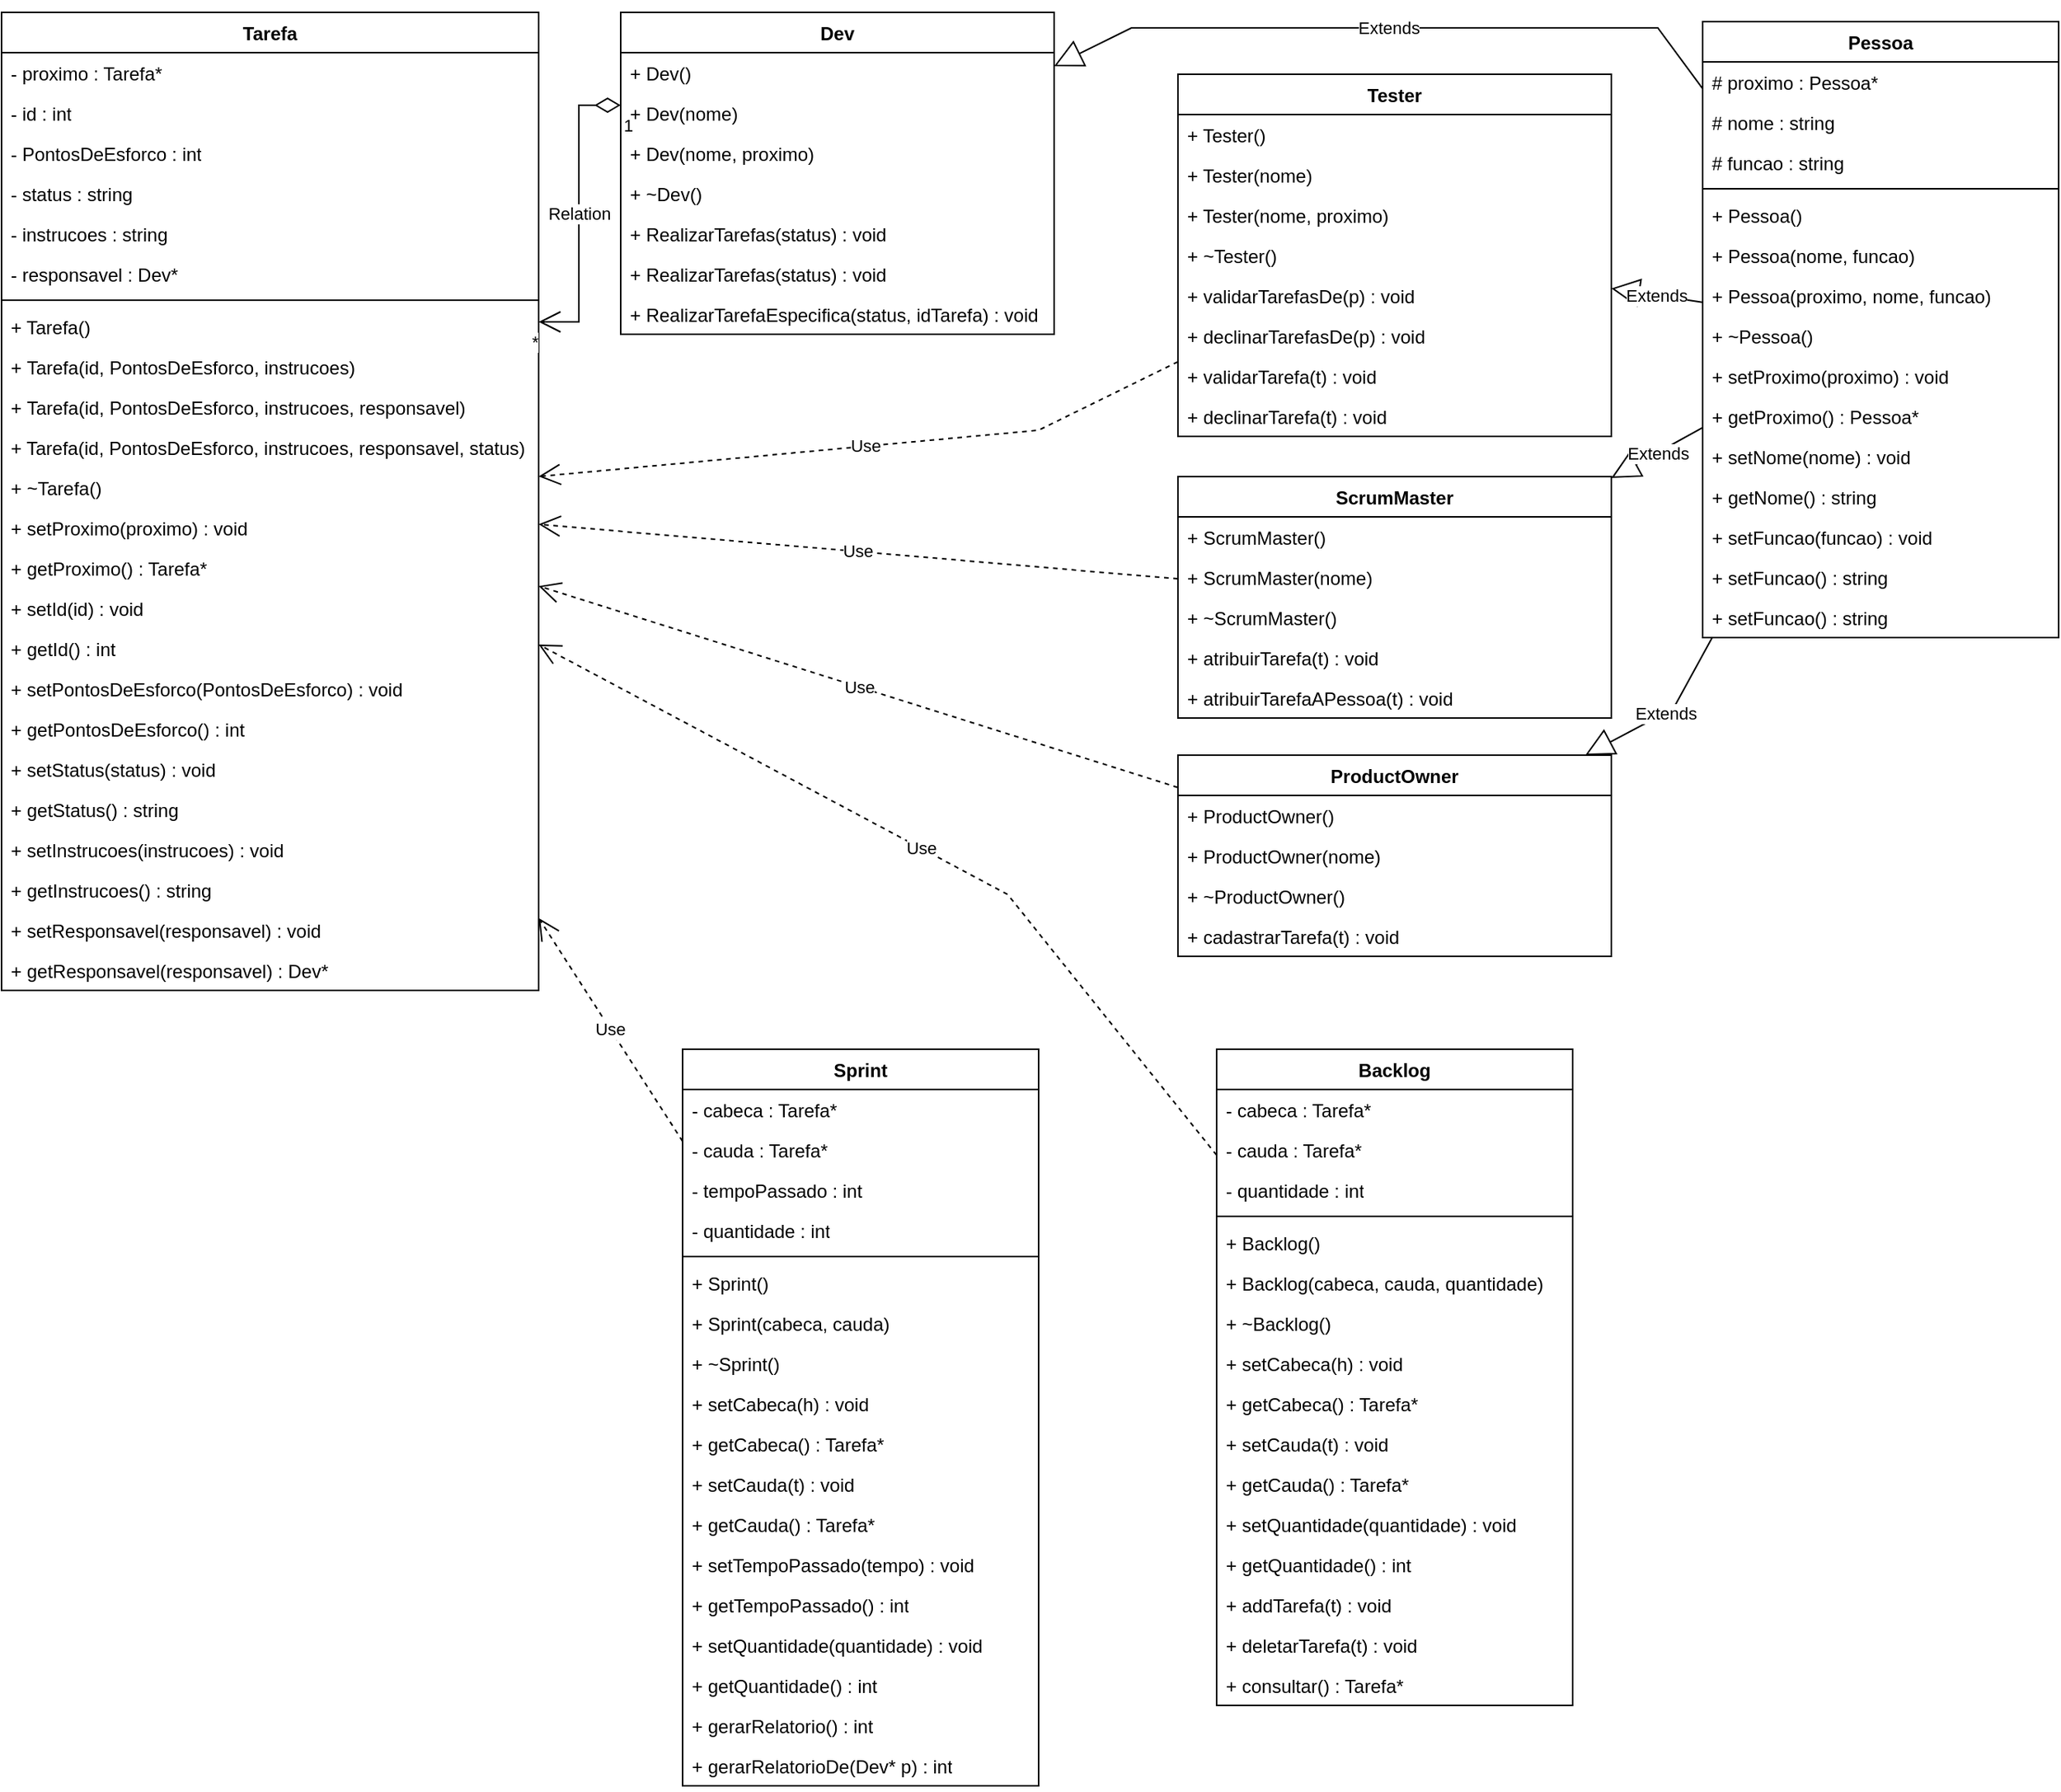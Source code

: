 <mxfile version="21.5.0" type="github">
  <diagram id="C5RBs43oDa-KdzZeNtuy" name="Page-1">
    <mxGraphModel dx="1877" dy="541" grid="1" gridSize="10" guides="1" tooltips="1" connect="1" arrows="1" fold="1" page="1" pageScale="1" pageWidth="827" pageHeight="1169" math="0" shadow="0">
      <root>
        <mxCell id="WIyWlLk6GJQsqaUBKTNV-0" />
        <mxCell id="WIyWlLk6GJQsqaUBKTNV-1" parent="WIyWlLk6GJQsqaUBKTNV-0" />
        <mxCell id="1X8LrqAUc5PAFHGcHuet-4" value="Pessoa" style="swimlane;fontStyle=1;align=center;verticalAlign=top;childLayout=stackLayout;horizontal=1;startSize=26;horizontalStack=0;resizeParent=1;resizeParentMax=0;resizeLast=0;collapsible=1;marginBottom=0;whiteSpace=wrap;html=1;" parent="WIyWlLk6GJQsqaUBKTNV-1" vertex="1">
          <mxGeometry x="299" y="46" width="230" height="398" as="geometry" />
        </mxCell>
        <mxCell id="1X8LrqAUc5PAFHGcHuet-5" value="# proximo : Pessoa*" style="text;strokeColor=none;fillColor=none;align=left;verticalAlign=top;spacingLeft=4;spacingRight=4;overflow=hidden;rotatable=0;points=[[0,0.5],[1,0.5]];portConstraint=eastwest;whiteSpace=wrap;html=1;" parent="1X8LrqAUc5PAFHGcHuet-4" vertex="1">
          <mxGeometry y="26" width="230" height="26" as="geometry" />
        </mxCell>
        <mxCell id="1X8LrqAUc5PAFHGcHuet-8" value="# nome : string" style="text;strokeColor=none;fillColor=none;align=left;verticalAlign=top;spacingLeft=4;spacingRight=4;overflow=hidden;rotatable=0;points=[[0,0.5],[1,0.5]];portConstraint=eastwest;whiteSpace=wrap;html=1;" parent="1X8LrqAUc5PAFHGcHuet-4" vertex="1">
          <mxGeometry y="52" width="230" height="26" as="geometry" />
        </mxCell>
        <mxCell id="1X8LrqAUc5PAFHGcHuet-11" value="# funcao : string" style="text;strokeColor=none;fillColor=none;align=left;verticalAlign=top;spacingLeft=4;spacingRight=4;overflow=hidden;rotatable=0;points=[[0,0.5],[1,0.5]];portConstraint=eastwest;whiteSpace=wrap;html=1;" parent="1X8LrqAUc5PAFHGcHuet-4" vertex="1">
          <mxGeometry y="78" width="230" height="26" as="geometry" />
        </mxCell>
        <mxCell id="1X8LrqAUc5PAFHGcHuet-6" value="" style="line;strokeWidth=1;fillColor=none;align=left;verticalAlign=middle;spacingTop=-1;spacingLeft=3;spacingRight=3;rotatable=0;labelPosition=right;points=[];portConstraint=eastwest;strokeColor=inherit;" parent="1X8LrqAUc5PAFHGcHuet-4" vertex="1">
          <mxGeometry y="104" width="230" height="8" as="geometry" />
        </mxCell>
        <mxCell id="1X8LrqAUc5PAFHGcHuet-13" value="+ Pessoa()" style="text;strokeColor=none;fillColor=none;align=left;verticalAlign=top;spacingLeft=4;spacingRight=4;overflow=hidden;rotatable=0;points=[[0,0.5],[1,0.5]];portConstraint=eastwest;whiteSpace=wrap;html=1;" parent="1X8LrqAUc5PAFHGcHuet-4" vertex="1">
          <mxGeometry y="112" width="230" height="26" as="geometry" />
        </mxCell>
        <mxCell id="1X8LrqAUc5PAFHGcHuet-7" value="+ Pessoa(nome, funcao)" style="text;strokeColor=none;fillColor=none;align=left;verticalAlign=top;spacingLeft=4;spacingRight=4;overflow=hidden;rotatable=0;points=[[0,0.5],[1,0.5]];portConstraint=eastwest;whiteSpace=wrap;html=1;" parent="1X8LrqAUc5PAFHGcHuet-4" vertex="1">
          <mxGeometry y="138" width="230" height="26" as="geometry" />
        </mxCell>
        <mxCell id="1X8LrqAUc5PAFHGcHuet-14" value="+ Pessoa(proximo, nome, funcao)" style="text;strokeColor=none;fillColor=none;align=left;verticalAlign=top;spacingLeft=4;spacingRight=4;overflow=hidden;rotatable=0;points=[[0,0.5],[1,0.5]];portConstraint=eastwest;whiteSpace=wrap;html=1;" parent="1X8LrqAUc5PAFHGcHuet-4" vertex="1">
          <mxGeometry y="164" width="230" height="26" as="geometry" />
        </mxCell>
        <mxCell id="1X8LrqAUc5PAFHGcHuet-21" value="+ ~Pessoa()" style="text;strokeColor=none;fillColor=none;align=left;verticalAlign=top;spacingLeft=4;spacingRight=4;overflow=hidden;rotatable=0;points=[[0,0.5],[1,0.5]];portConstraint=eastwest;whiteSpace=wrap;html=1;" parent="1X8LrqAUc5PAFHGcHuet-4" vertex="1">
          <mxGeometry y="190" width="230" height="26" as="geometry" />
        </mxCell>
        <mxCell id="1X8LrqAUc5PAFHGcHuet-15" value="+&amp;nbsp;setProximo(proximo) : void" style="text;strokeColor=none;fillColor=none;align=left;verticalAlign=top;spacingLeft=4;spacingRight=4;overflow=hidden;rotatable=0;points=[[0,0.5],[1,0.5]];portConstraint=eastwest;whiteSpace=wrap;html=1;" parent="1X8LrqAUc5PAFHGcHuet-4" vertex="1">
          <mxGeometry y="216" width="230" height="26" as="geometry" />
        </mxCell>
        <mxCell id="1X8LrqAUc5PAFHGcHuet-17" value="+&amp;nbsp;getProximo() : Pessoa*" style="text;strokeColor=none;fillColor=none;align=left;verticalAlign=top;spacingLeft=4;spacingRight=4;overflow=hidden;rotatable=0;points=[[0,0.5],[1,0.5]];portConstraint=eastwest;whiteSpace=wrap;html=1;" parent="1X8LrqAUc5PAFHGcHuet-4" vertex="1">
          <mxGeometry y="242" width="230" height="26" as="geometry" />
        </mxCell>
        <mxCell id="1X8LrqAUc5PAFHGcHuet-18" value="+&amp;nbsp;setNome(nome) : void" style="text;strokeColor=none;fillColor=none;align=left;verticalAlign=top;spacingLeft=4;spacingRight=4;overflow=hidden;rotatable=0;points=[[0,0.5],[1,0.5]];portConstraint=eastwest;whiteSpace=wrap;html=1;" parent="1X8LrqAUc5PAFHGcHuet-4" vertex="1">
          <mxGeometry y="268" width="230" height="26" as="geometry" />
        </mxCell>
        <mxCell id="1X8LrqAUc5PAFHGcHuet-19" value="+ getNome() : string" style="text;strokeColor=none;fillColor=none;align=left;verticalAlign=top;spacingLeft=4;spacingRight=4;overflow=hidden;rotatable=0;points=[[0,0.5],[1,0.5]];portConstraint=eastwest;whiteSpace=wrap;html=1;" parent="1X8LrqAUc5PAFHGcHuet-4" vertex="1">
          <mxGeometry y="294" width="230" height="26" as="geometry" />
        </mxCell>
        <mxCell id="1X8LrqAUc5PAFHGcHuet-23" value="+ setFuncao(funcao) : void" style="text;strokeColor=none;fillColor=none;align=left;verticalAlign=top;spacingLeft=4;spacingRight=4;overflow=hidden;rotatable=0;points=[[0,0.5],[1,0.5]];portConstraint=eastwest;whiteSpace=wrap;html=1;" parent="1X8LrqAUc5PAFHGcHuet-4" vertex="1">
          <mxGeometry y="320" width="230" height="26" as="geometry" />
        </mxCell>
        <mxCell id="1X8LrqAUc5PAFHGcHuet-98" value="+ setFuncao() : string" style="text;strokeColor=none;fillColor=none;align=left;verticalAlign=top;spacingLeft=4;spacingRight=4;overflow=hidden;rotatable=0;points=[[0,0.5],[1,0.5]];portConstraint=eastwest;whiteSpace=wrap;html=1;" parent="1X8LrqAUc5PAFHGcHuet-4" vertex="1">
          <mxGeometry y="346" width="230" height="26" as="geometry" />
        </mxCell>
        <mxCell id="1X8LrqAUc5PAFHGcHuet-24" value="+ setFuncao() : string" style="text;strokeColor=none;fillColor=none;align=left;verticalAlign=top;spacingLeft=4;spacingRight=4;overflow=hidden;rotatable=0;points=[[0,0.5],[1,0.5]];portConstraint=eastwest;whiteSpace=wrap;html=1;" parent="1X8LrqAUc5PAFHGcHuet-4" vertex="1">
          <mxGeometry y="372" width="230" height="26" as="geometry" />
        </mxCell>
        <mxCell id="1X8LrqAUc5PAFHGcHuet-35" value="Dev" style="swimlane;fontStyle=1;align=center;verticalAlign=top;childLayout=stackLayout;horizontal=1;startSize=26;horizontalStack=0;resizeParent=1;resizeParentMax=0;resizeLast=0;collapsible=1;marginBottom=0;whiteSpace=wrap;html=1;" parent="WIyWlLk6GJQsqaUBKTNV-1" vertex="1">
          <mxGeometry x="-400" y="40" width="280" height="208" as="geometry" />
        </mxCell>
        <mxCell id="1X8LrqAUc5PAFHGcHuet-40" value="+ Dev()" style="text;strokeColor=none;fillColor=none;align=left;verticalAlign=top;spacingLeft=4;spacingRight=4;overflow=hidden;rotatable=0;points=[[0,0.5],[1,0.5]];portConstraint=eastwest;whiteSpace=wrap;html=1;" parent="1X8LrqAUc5PAFHGcHuet-35" vertex="1">
          <mxGeometry y="26" width="280" height="26" as="geometry" />
        </mxCell>
        <mxCell id="1X8LrqAUc5PAFHGcHuet-41" value="+&amp;nbsp;Dev(nome)" style="text;strokeColor=none;fillColor=none;align=left;verticalAlign=top;spacingLeft=4;spacingRight=4;overflow=hidden;rotatable=0;points=[[0,0.5],[1,0.5]];portConstraint=eastwest;whiteSpace=wrap;html=1;" parent="1X8LrqAUc5PAFHGcHuet-35" vertex="1">
          <mxGeometry y="52" width="280" height="26" as="geometry" />
        </mxCell>
        <mxCell id="1X8LrqAUc5PAFHGcHuet-42" value="+&amp;nbsp;Dev(nome, proximo)" style="text;strokeColor=none;fillColor=none;align=left;verticalAlign=top;spacingLeft=4;spacingRight=4;overflow=hidden;rotatable=0;points=[[0,0.5],[1,0.5]];portConstraint=eastwest;whiteSpace=wrap;html=1;" parent="1X8LrqAUc5PAFHGcHuet-35" vertex="1">
          <mxGeometry y="78" width="280" height="26" as="geometry" />
        </mxCell>
        <mxCell id="1X8LrqAUc5PAFHGcHuet-43" value="+ ~Dev()" style="text;strokeColor=none;fillColor=none;align=left;verticalAlign=top;spacingLeft=4;spacingRight=4;overflow=hidden;rotatable=0;points=[[0,0.5],[1,0.5]];portConstraint=eastwest;whiteSpace=wrap;html=1;" parent="1X8LrqAUc5PAFHGcHuet-35" vertex="1">
          <mxGeometry y="104" width="280" height="26" as="geometry" />
        </mxCell>
        <mxCell id="1X8LrqAUc5PAFHGcHuet-51" value="+ RealizarTarefas(status) : void" style="text;strokeColor=none;fillColor=none;align=left;verticalAlign=top;spacingLeft=4;spacingRight=4;overflow=hidden;rotatable=0;points=[[0,0.5],[1,0.5]];portConstraint=eastwest;whiteSpace=wrap;html=1;" parent="1X8LrqAUc5PAFHGcHuet-35" vertex="1">
          <mxGeometry y="130" width="280" height="26" as="geometry" />
        </mxCell>
        <mxCell id="1X8LrqAUc5PAFHGcHuet-44" value="+ RealizarTarefas(status) : void" style="text;strokeColor=none;fillColor=none;align=left;verticalAlign=top;spacingLeft=4;spacingRight=4;overflow=hidden;rotatable=0;points=[[0,0.5],[1,0.5]];portConstraint=eastwest;whiteSpace=wrap;html=1;" parent="1X8LrqAUc5PAFHGcHuet-35" vertex="1">
          <mxGeometry y="156" width="280" height="26" as="geometry" />
        </mxCell>
        <mxCell id="1X8LrqAUc5PAFHGcHuet-45" value="+&amp;nbsp;RealizarTarefaEspecifica(status, idTarefa) : void" style="text;strokeColor=none;fillColor=none;align=left;verticalAlign=top;spacingLeft=4;spacingRight=4;overflow=hidden;rotatable=0;points=[[0,0.5],[1,0.5]];portConstraint=eastwest;whiteSpace=wrap;html=1;" parent="1X8LrqAUc5PAFHGcHuet-35" vertex="1">
          <mxGeometry y="182" width="280" height="26" as="geometry" />
        </mxCell>
        <mxCell id="1X8LrqAUc5PAFHGcHuet-52" value="Backlog" style="swimlane;fontStyle=1;align=center;verticalAlign=top;childLayout=stackLayout;horizontal=1;startSize=26;horizontalStack=0;resizeParent=1;resizeParentMax=0;resizeLast=0;collapsible=1;marginBottom=0;whiteSpace=wrap;html=1;" parent="WIyWlLk6GJQsqaUBKTNV-1" vertex="1">
          <mxGeometry x="-15" y="710" width="230" height="424" as="geometry" />
        </mxCell>
        <mxCell id="1X8LrqAUc5PAFHGcHuet-53" value="- cabeca : Tarefa*" style="text;strokeColor=none;fillColor=none;align=left;verticalAlign=top;spacingLeft=4;spacingRight=4;overflow=hidden;rotatable=0;points=[[0,0.5],[1,0.5]];portConstraint=eastwest;whiteSpace=wrap;html=1;" parent="1X8LrqAUc5PAFHGcHuet-52" vertex="1">
          <mxGeometry y="26" width="230" height="26" as="geometry" />
        </mxCell>
        <mxCell id="1X8LrqAUc5PAFHGcHuet-54" value="- cauda : Tarefa*&lt;br&gt;" style="text;strokeColor=none;fillColor=none;align=left;verticalAlign=top;spacingLeft=4;spacingRight=4;overflow=hidden;rotatable=0;points=[[0,0.5],[1,0.5]];portConstraint=eastwest;whiteSpace=wrap;html=1;" parent="1X8LrqAUc5PAFHGcHuet-52" vertex="1">
          <mxGeometry y="52" width="230" height="26" as="geometry" />
        </mxCell>
        <mxCell id="1X8LrqAUc5PAFHGcHuet-55" value="- quantidade : int" style="text;strokeColor=none;fillColor=none;align=left;verticalAlign=top;spacingLeft=4;spacingRight=4;overflow=hidden;rotatable=0;points=[[0,0.5],[1,0.5]];portConstraint=eastwest;whiteSpace=wrap;html=1;" parent="1X8LrqAUc5PAFHGcHuet-52" vertex="1">
          <mxGeometry y="78" width="230" height="26" as="geometry" />
        </mxCell>
        <mxCell id="1X8LrqAUc5PAFHGcHuet-56" value="" style="line;strokeWidth=1;fillColor=none;align=left;verticalAlign=middle;spacingTop=-1;spacingLeft=3;spacingRight=3;rotatable=0;labelPosition=right;points=[];portConstraint=eastwest;strokeColor=inherit;" parent="1X8LrqAUc5PAFHGcHuet-52" vertex="1">
          <mxGeometry y="104" width="230" height="8" as="geometry" />
        </mxCell>
        <mxCell id="1X8LrqAUc5PAFHGcHuet-57" value="+ Backlog()&lt;br&gt;" style="text;strokeColor=none;fillColor=none;align=left;verticalAlign=top;spacingLeft=4;spacingRight=4;overflow=hidden;rotatable=0;points=[[0,0.5],[1,0.5]];portConstraint=eastwest;whiteSpace=wrap;html=1;" parent="1X8LrqAUc5PAFHGcHuet-52" vertex="1">
          <mxGeometry y="112" width="230" height="26" as="geometry" />
        </mxCell>
        <mxCell id="1X8LrqAUc5PAFHGcHuet-58" value="+&amp;nbsp;Backlog(cabeca, cauda, quantidade)" style="text;strokeColor=none;fillColor=none;align=left;verticalAlign=top;spacingLeft=4;spacingRight=4;overflow=hidden;rotatable=0;points=[[0,0.5],[1,0.5]];portConstraint=eastwest;whiteSpace=wrap;html=1;" parent="1X8LrqAUc5PAFHGcHuet-52" vertex="1">
          <mxGeometry y="138" width="230" height="26" as="geometry" />
        </mxCell>
        <mxCell id="1X8LrqAUc5PAFHGcHuet-60" value="+ ~Backlog()&lt;br&gt;" style="text;strokeColor=none;fillColor=none;align=left;verticalAlign=top;spacingLeft=4;spacingRight=4;overflow=hidden;rotatable=0;points=[[0,0.5],[1,0.5]];portConstraint=eastwest;whiteSpace=wrap;html=1;" parent="1X8LrqAUc5PAFHGcHuet-52" vertex="1">
          <mxGeometry y="164" width="230" height="26" as="geometry" />
        </mxCell>
        <mxCell id="1X8LrqAUc5PAFHGcHuet-61" value="+&amp;nbsp;setCabeca(h) : void" style="text;strokeColor=none;fillColor=none;align=left;verticalAlign=top;spacingLeft=4;spacingRight=4;overflow=hidden;rotatable=0;points=[[0,0.5],[1,0.5]];portConstraint=eastwest;whiteSpace=wrap;html=1;" parent="1X8LrqAUc5PAFHGcHuet-52" vertex="1">
          <mxGeometry y="190" width="230" height="26" as="geometry" />
        </mxCell>
        <mxCell id="1X8LrqAUc5PAFHGcHuet-62" value="+&amp;nbsp;getCabeca() : Tarefa*" style="text;strokeColor=none;fillColor=none;align=left;verticalAlign=top;spacingLeft=4;spacingRight=4;overflow=hidden;rotatable=0;points=[[0,0.5],[1,0.5]];portConstraint=eastwest;whiteSpace=wrap;html=1;" parent="1X8LrqAUc5PAFHGcHuet-52" vertex="1">
          <mxGeometry y="216" width="230" height="26" as="geometry" />
        </mxCell>
        <mxCell id="1X8LrqAUc5PAFHGcHuet-63" value="+&amp;nbsp;setCauda(t) : void" style="text;strokeColor=none;fillColor=none;align=left;verticalAlign=top;spacingLeft=4;spacingRight=4;overflow=hidden;rotatable=0;points=[[0,0.5],[1,0.5]];portConstraint=eastwest;whiteSpace=wrap;html=1;" parent="1X8LrqAUc5PAFHGcHuet-52" vertex="1">
          <mxGeometry y="242" width="230" height="26" as="geometry" />
        </mxCell>
        <mxCell id="1X8LrqAUc5PAFHGcHuet-67" value="+ getCauda() : Tarefa*" style="text;strokeColor=none;fillColor=none;align=left;verticalAlign=top;spacingLeft=4;spacingRight=4;overflow=hidden;rotatable=0;points=[[0,0.5],[1,0.5]];portConstraint=eastwest;whiteSpace=wrap;html=1;" parent="1X8LrqAUc5PAFHGcHuet-52" vertex="1">
          <mxGeometry y="268" width="230" height="26" as="geometry" />
        </mxCell>
        <mxCell id="1X8LrqAUc5PAFHGcHuet-64" value="+&amp;nbsp;setQuantidade(quantidade) : void" style="text;strokeColor=none;fillColor=none;align=left;verticalAlign=top;spacingLeft=4;spacingRight=4;overflow=hidden;rotatable=0;points=[[0,0.5],[1,0.5]];portConstraint=eastwest;whiteSpace=wrap;html=1;" parent="1X8LrqAUc5PAFHGcHuet-52" vertex="1">
          <mxGeometry y="294" width="230" height="26" as="geometry" />
        </mxCell>
        <mxCell id="1X8LrqAUc5PAFHGcHuet-65" value="+&amp;nbsp;getQuantidade() : int" style="text;strokeColor=none;fillColor=none;align=left;verticalAlign=top;spacingLeft=4;spacingRight=4;overflow=hidden;rotatable=0;points=[[0,0.5],[1,0.5]];portConstraint=eastwest;whiteSpace=wrap;html=1;" parent="1X8LrqAUc5PAFHGcHuet-52" vertex="1">
          <mxGeometry y="320" width="230" height="26" as="geometry" />
        </mxCell>
        <mxCell id="1X8LrqAUc5PAFHGcHuet-66" value="+&amp;nbsp;addTarefa(t) : void" style="text;strokeColor=none;fillColor=none;align=left;verticalAlign=top;spacingLeft=4;spacingRight=4;overflow=hidden;rotatable=0;points=[[0,0.5],[1,0.5]];portConstraint=eastwest;whiteSpace=wrap;html=1;" parent="1X8LrqAUc5PAFHGcHuet-52" vertex="1">
          <mxGeometry y="346" width="230" height="26" as="geometry" />
        </mxCell>
        <mxCell id="1X8LrqAUc5PAFHGcHuet-68" value="+&amp;nbsp;deletarTarefa(t) : void" style="text;strokeColor=none;fillColor=none;align=left;verticalAlign=top;spacingLeft=4;spacingRight=4;overflow=hidden;rotatable=0;points=[[0,0.5],[1,0.5]];portConstraint=eastwest;whiteSpace=wrap;html=1;" parent="1X8LrqAUc5PAFHGcHuet-52" vertex="1">
          <mxGeometry y="372" width="230" height="26" as="geometry" />
        </mxCell>
        <mxCell id="1X8LrqAUc5PAFHGcHuet-69" value="+&amp;nbsp;consultar() : Tarefa*" style="text;strokeColor=none;fillColor=none;align=left;verticalAlign=top;spacingLeft=4;spacingRight=4;overflow=hidden;rotatable=0;points=[[0,0.5],[1,0.5]];portConstraint=eastwest;whiteSpace=wrap;html=1;" parent="1X8LrqAUc5PAFHGcHuet-52" vertex="1">
          <mxGeometry y="398" width="230" height="26" as="geometry" />
        </mxCell>
        <mxCell id="1X8LrqAUc5PAFHGcHuet-70" value="ProductOwner" style="swimlane;fontStyle=1;align=center;verticalAlign=top;childLayout=stackLayout;horizontal=1;startSize=26;horizontalStack=0;resizeParent=1;resizeParentMax=0;resizeLast=0;collapsible=1;marginBottom=0;whiteSpace=wrap;html=1;" parent="WIyWlLk6GJQsqaUBKTNV-1" vertex="1">
          <mxGeometry x="-40" y="520" width="280" height="130" as="geometry" />
        </mxCell>
        <mxCell id="1X8LrqAUc5PAFHGcHuet-71" value="+ ProductOwner()" style="text;strokeColor=none;fillColor=none;align=left;verticalAlign=top;spacingLeft=4;spacingRight=4;overflow=hidden;rotatable=0;points=[[0,0.5],[1,0.5]];portConstraint=eastwest;whiteSpace=wrap;html=1;" parent="1X8LrqAUc5PAFHGcHuet-70" vertex="1">
          <mxGeometry y="26" width="280" height="26" as="geometry" />
        </mxCell>
        <mxCell id="1X8LrqAUc5PAFHGcHuet-72" value="+ ProductOwner(nome)" style="text;strokeColor=none;fillColor=none;align=left;verticalAlign=top;spacingLeft=4;spacingRight=4;overflow=hidden;rotatable=0;points=[[0,0.5],[1,0.5]];portConstraint=eastwest;whiteSpace=wrap;html=1;" parent="1X8LrqAUc5PAFHGcHuet-70" vertex="1">
          <mxGeometry y="52" width="280" height="26" as="geometry" />
        </mxCell>
        <mxCell id="1X8LrqAUc5PAFHGcHuet-74" value="+ ~ProductOwner()" style="text;strokeColor=none;fillColor=none;align=left;verticalAlign=top;spacingLeft=4;spacingRight=4;overflow=hidden;rotatable=0;points=[[0,0.5],[1,0.5]];portConstraint=eastwest;whiteSpace=wrap;html=1;" parent="1X8LrqAUc5PAFHGcHuet-70" vertex="1">
          <mxGeometry y="78" width="280" height="26" as="geometry" />
        </mxCell>
        <mxCell id="1X8LrqAUc5PAFHGcHuet-75" value="+ cadastrarTarefa(t) : void" style="text;strokeColor=none;fillColor=none;align=left;verticalAlign=top;spacingLeft=4;spacingRight=4;overflow=hidden;rotatable=0;points=[[0,0.5],[1,0.5]];portConstraint=eastwest;whiteSpace=wrap;html=1;" parent="1X8LrqAUc5PAFHGcHuet-70" vertex="1">
          <mxGeometry y="104" width="280" height="26" as="geometry" />
        </mxCell>
        <mxCell id="1X8LrqAUc5PAFHGcHuet-78" value="Extends" style="endArrow=block;endSize=16;endFill=0;html=1;rounded=0;" parent="WIyWlLk6GJQsqaUBKTNV-1" source="1X8LrqAUc5PAFHGcHuet-4" target="1X8LrqAUc5PAFHGcHuet-70" edge="1">
          <mxGeometry width="160" relative="1" as="geometry">
            <mxPoint x="173" y="408" as="sourcePoint" />
            <mxPoint x="173" y="510" as="targetPoint" />
            <Array as="points">
              <mxPoint x="280" y="490" />
            </Array>
          </mxGeometry>
        </mxCell>
        <mxCell id="1X8LrqAUc5PAFHGcHuet-79" value="Tester" style="swimlane;fontStyle=1;align=center;verticalAlign=top;childLayout=stackLayout;horizontal=1;startSize=26;horizontalStack=0;resizeParent=1;resizeParentMax=0;resizeLast=0;collapsible=1;marginBottom=0;whiteSpace=wrap;html=1;" parent="WIyWlLk6GJQsqaUBKTNV-1" vertex="1">
          <mxGeometry x="-40" y="80" width="280" height="234" as="geometry" />
        </mxCell>
        <mxCell id="1X8LrqAUc5PAFHGcHuet-80" value="+ Tester()" style="text;strokeColor=none;fillColor=none;align=left;verticalAlign=top;spacingLeft=4;spacingRight=4;overflow=hidden;rotatable=0;points=[[0,0.5],[1,0.5]];portConstraint=eastwest;whiteSpace=wrap;html=1;" parent="1X8LrqAUc5PAFHGcHuet-79" vertex="1">
          <mxGeometry y="26" width="280" height="26" as="geometry" />
        </mxCell>
        <mxCell id="1X8LrqAUc5PAFHGcHuet-81" value="+ Tester(nome)" style="text;strokeColor=none;fillColor=none;align=left;verticalAlign=top;spacingLeft=4;spacingRight=4;overflow=hidden;rotatable=0;points=[[0,0.5],[1,0.5]];portConstraint=eastwest;whiteSpace=wrap;html=1;" parent="1X8LrqAUc5PAFHGcHuet-79" vertex="1">
          <mxGeometry y="52" width="280" height="26" as="geometry" />
        </mxCell>
        <mxCell id="1X8LrqAUc5PAFHGcHuet-82" value="+ Tester(nome, proximo)" style="text;strokeColor=none;fillColor=none;align=left;verticalAlign=top;spacingLeft=4;spacingRight=4;overflow=hidden;rotatable=0;points=[[0,0.5],[1,0.5]];portConstraint=eastwest;whiteSpace=wrap;html=1;" parent="1X8LrqAUc5PAFHGcHuet-79" vertex="1">
          <mxGeometry y="78" width="280" height="26" as="geometry" />
        </mxCell>
        <mxCell id="1X8LrqAUc5PAFHGcHuet-83" value="+ ~Tester()" style="text;strokeColor=none;fillColor=none;align=left;verticalAlign=top;spacingLeft=4;spacingRight=4;overflow=hidden;rotatable=0;points=[[0,0.5],[1,0.5]];portConstraint=eastwest;whiteSpace=wrap;html=1;" parent="1X8LrqAUc5PAFHGcHuet-79" vertex="1">
          <mxGeometry y="104" width="280" height="26" as="geometry" />
        </mxCell>
        <mxCell id="1X8LrqAUc5PAFHGcHuet-84" value="+&amp;nbsp;validarTarefasDe(p) : void" style="text;strokeColor=none;fillColor=none;align=left;verticalAlign=top;spacingLeft=4;spacingRight=4;overflow=hidden;rotatable=0;points=[[0,0.5],[1,0.5]];portConstraint=eastwest;whiteSpace=wrap;html=1;" parent="1X8LrqAUc5PAFHGcHuet-79" vertex="1">
          <mxGeometry y="130" width="280" height="26" as="geometry" />
        </mxCell>
        <mxCell id="1X8LrqAUc5PAFHGcHuet-85" value="+&amp;nbsp;declinarTarefasDe(p) : void" style="text;strokeColor=none;fillColor=none;align=left;verticalAlign=top;spacingLeft=4;spacingRight=4;overflow=hidden;rotatable=0;points=[[0,0.5],[1,0.5]];portConstraint=eastwest;whiteSpace=wrap;html=1;" parent="1X8LrqAUc5PAFHGcHuet-79" vertex="1">
          <mxGeometry y="156" width="280" height="26" as="geometry" />
        </mxCell>
        <mxCell id="1X8LrqAUc5PAFHGcHuet-89" value="+ validarTarefa(t) : void" style="text;strokeColor=none;fillColor=none;align=left;verticalAlign=top;spacingLeft=4;spacingRight=4;overflow=hidden;rotatable=0;points=[[0,0.5],[1,0.5]];portConstraint=eastwest;whiteSpace=wrap;html=1;" parent="1X8LrqAUc5PAFHGcHuet-79" vertex="1">
          <mxGeometry y="182" width="280" height="26" as="geometry" />
        </mxCell>
        <mxCell id="1X8LrqAUc5PAFHGcHuet-90" value="+ declinarTarefa(t) : void" style="text;strokeColor=none;fillColor=none;align=left;verticalAlign=top;spacingLeft=4;spacingRight=4;overflow=hidden;rotatable=0;points=[[0,0.5],[1,0.5]];portConstraint=eastwest;whiteSpace=wrap;html=1;" parent="1X8LrqAUc5PAFHGcHuet-79" vertex="1">
          <mxGeometry y="208" width="280" height="26" as="geometry" />
        </mxCell>
        <mxCell id="1X8LrqAUc5PAFHGcHuet-88" value="Extends" style="endArrow=block;endSize=16;endFill=0;html=1;rounded=0;" parent="WIyWlLk6GJQsqaUBKTNV-1" source="1X8LrqAUc5PAFHGcHuet-4" target="1X8LrqAUc5PAFHGcHuet-79" edge="1">
          <mxGeometry width="160" relative="1" as="geometry">
            <mxPoint x="63.0" y="75.43" as="sourcePoint" />
            <mxPoint x="-79.76" y="74.478" as="targetPoint" />
          </mxGeometry>
        </mxCell>
        <mxCell id="1X8LrqAUc5PAFHGcHuet-91" value="ScrumMaster" style="swimlane;fontStyle=1;align=center;verticalAlign=top;childLayout=stackLayout;horizontal=1;startSize=26;horizontalStack=0;resizeParent=1;resizeParentMax=0;resizeLast=0;collapsible=1;marginBottom=0;whiteSpace=wrap;html=1;" parent="WIyWlLk6GJQsqaUBKTNV-1" vertex="1">
          <mxGeometry x="-40" y="340" width="280" height="156" as="geometry" />
        </mxCell>
        <mxCell id="1X8LrqAUc5PAFHGcHuet-92" value="+ ScrumMaster()" style="text;strokeColor=none;fillColor=none;align=left;verticalAlign=top;spacingLeft=4;spacingRight=4;overflow=hidden;rotatable=0;points=[[0,0.5],[1,0.5]];portConstraint=eastwest;whiteSpace=wrap;html=1;" parent="1X8LrqAUc5PAFHGcHuet-91" vertex="1">
          <mxGeometry y="26" width="280" height="26" as="geometry" />
        </mxCell>
        <mxCell id="1X8LrqAUc5PAFHGcHuet-93" value="+ ScrumMaster(nome)" style="text;strokeColor=none;fillColor=none;align=left;verticalAlign=top;spacingLeft=4;spacingRight=4;overflow=hidden;rotatable=0;points=[[0,0.5],[1,0.5]];portConstraint=eastwest;whiteSpace=wrap;html=1;" parent="1X8LrqAUc5PAFHGcHuet-91" vertex="1">
          <mxGeometry y="52" width="280" height="26" as="geometry" />
        </mxCell>
        <mxCell id="1X8LrqAUc5PAFHGcHuet-94" value="+ ~ScrumMaster()" style="text;strokeColor=none;fillColor=none;align=left;verticalAlign=top;spacingLeft=4;spacingRight=4;overflow=hidden;rotatable=0;points=[[0,0.5],[1,0.5]];portConstraint=eastwest;whiteSpace=wrap;html=1;" parent="1X8LrqAUc5PAFHGcHuet-91" vertex="1">
          <mxGeometry y="78" width="280" height="26" as="geometry" />
        </mxCell>
        <mxCell id="1X8LrqAUc5PAFHGcHuet-95" value="+&amp;nbsp;atribuirTarefa(t) : void" style="text;strokeColor=none;fillColor=none;align=left;verticalAlign=top;spacingLeft=4;spacingRight=4;overflow=hidden;rotatable=0;points=[[0,0.5],[1,0.5]];portConstraint=eastwest;whiteSpace=wrap;html=1;" parent="1X8LrqAUc5PAFHGcHuet-91" vertex="1">
          <mxGeometry y="104" width="280" height="26" as="geometry" />
        </mxCell>
        <mxCell id="1X8LrqAUc5PAFHGcHuet-97" value="+&amp;nbsp;atribuirTarefaAPessoa(t) : void" style="text;strokeColor=none;fillColor=none;align=left;verticalAlign=top;spacingLeft=4;spacingRight=4;overflow=hidden;rotatable=0;points=[[0,0.5],[1,0.5]];portConstraint=eastwest;whiteSpace=wrap;html=1;" parent="1X8LrqAUc5PAFHGcHuet-91" vertex="1">
          <mxGeometry y="130" width="280" height="26" as="geometry" />
        </mxCell>
        <mxCell id="1X8LrqAUc5PAFHGcHuet-96" value="Extends" style="endArrow=block;endSize=16;endFill=0;html=1;rounded=0;" parent="WIyWlLk6GJQsqaUBKTNV-1" source="1X8LrqAUc5PAFHGcHuet-4" target="1X8LrqAUc5PAFHGcHuet-91" edge="1">
          <mxGeometry width="160" relative="1" as="geometry">
            <mxPoint x="53" y="260" as="sourcePoint" />
            <mxPoint x="-17" y="310" as="targetPoint" />
          </mxGeometry>
        </mxCell>
        <mxCell id="1X8LrqAUc5PAFHGcHuet-100" value="Tarefa" style="swimlane;fontStyle=1;align=center;verticalAlign=top;childLayout=stackLayout;horizontal=1;startSize=26;horizontalStack=0;resizeParent=1;resizeParentMax=0;resizeLast=0;collapsible=1;marginBottom=0;whiteSpace=wrap;html=1;" parent="WIyWlLk6GJQsqaUBKTNV-1" vertex="1">
          <mxGeometry x="-800" y="40" width="347" height="632" as="geometry" />
        </mxCell>
        <mxCell id="1X8LrqAUc5PAFHGcHuet-101" value="- proximo : Tarefa*" style="text;strokeColor=none;fillColor=none;align=left;verticalAlign=top;spacingLeft=4;spacingRight=4;overflow=hidden;rotatable=0;points=[[0,0.5],[1,0.5]];portConstraint=eastwest;whiteSpace=wrap;html=1;" parent="1X8LrqAUc5PAFHGcHuet-100" vertex="1">
          <mxGeometry y="26" width="347" height="26" as="geometry" />
        </mxCell>
        <mxCell id="1X8LrqAUc5PAFHGcHuet-102" value="- id : int" style="text;strokeColor=none;fillColor=none;align=left;verticalAlign=top;spacingLeft=4;spacingRight=4;overflow=hidden;rotatable=0;points=[[0,0.5],[1,0.5]];portConstraint=eastwest;whiteSpace=wrap;html=1;" parent="1X8LrqAUc5PAFHGcHuet-100" vertex="1">
          <mxGeometry y="52" width="347" height="26" as="geometry" />
        </mxCell>
        <mxCell id="1X8LrqAUc5PAFHGcHuet-103" value="- PontosDeEsforco : int" style="text;strokeColor=none;fillColor=none;align=left;verticalAlign=top;spacingLeft=4;spacingRight=4;overflow=hidden;rotatable=0;points=[[0,0.5],[1,0.5]];portConstraint=eastwest;whiteSpace=wrap;html=1;" parent="1X8LrqAUc5PAFHGcHuet-100" vertex="1">
          <mxGeometry y="78" width="347" height="26" as="geometry" />
        </mxCell>
        <mxCell id="1X8LrqAUc5PAFHGcHuet-127" value="- status : string" style="text;strokeColor=none;fillColor=none;align=left;verticalAlign=top;spacingLeft=4;spacingRight=4;overflow=hidden;rotatable=0;points=[[0,0.5],[1,0.5]];portConstraint=eastwest;whiteSpace=wrap;html=1;" parent="1X8LrqAUc5PAFHGcHuet-100" vertex="1">
          <mxGeometry y="104" width="347" height="26" as="geometry" />
        </mxCell>
        <mxCell id="1X8LrqAUc5PAFHGcHuet-128" value="- instrucoes : string" style="text;strokeColor=none;fillColor=none;align=left;verticalAlign=top;spacingLeft=4;spacingRight=4;overflow=hidden;rotatable=0;points=[[0,0.5],[1,0.5]];portConstraint=eastwest;whiteSpace=wrap;html=1;" parent="1X8LrqAUc5PAFHGcHuet-100" vertex="1">
          <mxGeometry y="130" width="347" height="26" as="geometry" />
        </mxCell>
        <mxCell id="1X8LrqAUc5PAFHGcHuet-129" value="- responsavel : Dev*" style="text;strokeColor=none;fillColor=none;align=left;verticalAlign=top;spacingLeft=4;spacingRight=4;overflow=hidden;rotatable=0;points=[[0,0.5],[1,0.5]];portConstraint=eastwest;whiteSpace=wrap;html=1;" parent="1X8LrqAUc5PAFHGcHuet-100" vertex="1">
          <mxGeometry y="156" width="347" height="26" as="geometry" />
        </mxCell>
        <mxCell id="1X8LrqAUc5PAFHGcHuet-104" value="" style="line;strokeWidth=1;fillColor=none;align=left;verticalAlign=middle;spacingTop=-1;spacingLeft=3;spacingRight=3;rotatable=0;labelPosition=right;points=[];portConstraint=eastwest;strokeColor=inherit;" parent="1X8LrqAUc5PAFHGcHuet-100" vertex="1">
          <mxGeometry y="182" width="347" height="8" as="geometry" />
        </mxCell>
        <mxCell id="1X8LrqAUc5PAFHGcHuet-105" value="+ Tarefa()" style="text;strokeColor=none;fillColor=none;align=left;verticalAlign=top;spacingLeft=4;spacingRight=4;overflow=hidden;rotatable=0;points=[[0,0.5],[1,0.5]];portConstraint=eastwest;whiteSpace=wrap;html=1;" parent="1X8LrqAUc5PAFHGcHuet-100" vertex="1">
          <mxGeometry y="190" width="347" height="26" as="geometry" />
        </mxCell>
        <mxCell id="1X8LrqAUc5PAFHGcHuet-106" value="+&amp;nbsp;Tarefa(id, PontosDeEsforco, instrucoes)" style="text;strokeColor=none;fillColor=none;align=left;verticalAlign=top;spacingLeft=4;spacingRight=4;overflow=hidden;rotatable=0;points=[[0,0.5],[1,0.5]];portConstraint=eastwest;whiteSpace=wrap;html=1;" parent="1X8LrqAUc5PAFHGcHuet-100" vertex="1">
          <mxGeometry y="216" width="347" height="26" as="geometry" />
        </mxCell>
        <mxCell id="1X8LrqAUc5PAFHGcHuet-107" value="+&amp;nbsp;Tarefa(id, PontosDeEsforco, instrucoes, responsavel)" style="text;strokeColor=none;fillColor=none;align=left;verticalAlign=top;spacingLeft=4;spacingRight=4;overflow=hidden;rotatable=0;points=[[0,0.5],[1,0.5]];portConstraint=eastwest;whiteSpace=wrap;html=1;" parent="1X8LrqAUc5PAFHGcHuet-100" vertex="1">
          <mxGeometry y="242" width="347" height="26" as="geometry" />
        </mxCell>
        <mxCell id="1X8LrqAUc5PAFHGcHuet-108" value="+ Tarefa(id, PontosDeEsforco, instrucoes, responsavel, status)" style="text;strokeColor=none;fillColor=none;align=left;verticalAlign=top;spacingLeft=4;spacingRight=4;overflow=hidden;rotatable=0;points=[[0,0.5],[1,0.5]];portConstraint=eastwest;whiteSpace=wrap;html=1;" parent="1X8LrqAUc5PAFHGcHuet-100" vertex="1">
          <mxGeometry y="268" width="347" height="26" as="geometry" />
        </mxCell>
        <mxCell id="1X8LrqAUc5PAFHGcHuet-109" value="+ ~Tarefa()" style="text;strokeColor=none;fillColor=none;align=left;verticalAlign=top;spacingLeft=4;spacingRight=4;overflow=hidden;rotatable=0;points=[[0,0.5],[1,0.5]];portConstraint=eastwest;whiteSpace=wrap;html=1;" parent="1X8LrqAUc5PAFHGcHuet-100" vertex="1">
          <mxGeometry y="294" width="347" height="26" as="geometry" />
        </mxCell>
        <mxCell id="1X8LrqAUc5PAFHGcHuet-110" value="+ setProximo(proximo) : void" style="text;strokeColor=none;fillColor=none;align=left;verticalAlign=top;spacingLeft=4;spacingRight=4;overflow=hidden;rotatable=0;points=[[0,0.5],[1,0.5]];portConstraint=eastwest;whiteSpace=wrap;html=1;" parent="1X8LrqAUc5PAFHGcHuet-100" vertex="1">
          <mxGeometry y="320" width="347" height="26" as="geometry" />
        </mxCell>
        <mxCell id="1X8LrqAUc5PAFHGcHuet-111" value="+ getProximo() : Tarefa*" style="text;strokeColor=none;fillColor=none;align=left;verticalAlign=top;spacingLeft=4;spacingRight=4;overflow=hidden;rotatable=0;points=[[0,0.5],[1,0.5]];portConstraint=eastwest;whiteSpace=wrap;html=1;" parent="1X8LrqAUc5PAFHGcHuet-100" vertex="1">
          <mxGeometry y="346" width="347" height="26" as="geometry" />
        </mxCell>
        <mxCell id="1X8LrqAUc5PAFHGcHuet-112" value="+ setId(id) : void" style="text;strokeColor=none;fillColor=none;align=left;verticalAlign=top;spacingLeft=4;spacingRight=4;overflow=hidden;rotatable=0;points=[[0,0.5],[1,0.5]];portConstraint=eastwest;whiteSpace=wrap;html=1;" parent="1X8LrqAUc5PAFHGcHuet-100" vertex="1">
          <mxGeometry y="372" width="347" height="26" as="geometry" />
        </mxCell>
        <mxCell id="1X8LrqAUc5PAFHGcHuet-113" value="+ getId() : int" style="text;strokeColor=none;fillColor=none;align=left;verticalAlign=top;spacingLeft=4;spacingRight=4;overflow=hidden;rotatable=0;points=[[0,0.5],[1,0.5]];portConstraint=eastwest;whiteSpace=wrap;html=1;" parent="1X8LrqAUc5PAFHGcHuet-100" vertex="1">
          <mxGeometry y="398" width="347" height="26" as="geometry" />
        </mxCell>
        <mxCell id="1X8LrqAUc5PAFHGcHuet-114" value="+&amp;nbsp;setPontosDeEsforco(PontosDeEsforco) : void&amp;nbsp;" style="text;strokeColor=none;fillColor=none;align=left;verticalAlign=top;spacingLeft=4;spacingRight=4;overflow=hidden;rotatable=0;points=[[0,0.5],[1,0.5]];portConstraint=eastwest;whiteSpace=wrap;html=1;" parent="1X8LrqAUc5PAFHGcHuet-100" vertex="1">
          <mxGeometry y="424" width="347" height="26" as="geometry" />
        </mxCell>
        <mxCell id="1X8LrqAUc5PAFHGcHuet-115" value="+&amp;nbsp;getPontosDeEsforco() : int" style="text;strokeColor=none;fillColor=none;align=left;verticalAlign=top;spacingLeft=4;spacingRight=4;overflow=hidden;rotatable=0;points=[[0,0.5],[1,0.5]];portConstraint=eastwest;whiteSpace=wrap;html=1;" parent="1X8LrqAUc5PAFHGcHuet-100" vertex="1">
          <mxGeometry y="450" width="347" height="26" as="geometry" />
        </mxCell>
        <mxCell id="1X8LrqAUc5PAFHGcHuet-116" value="+&amp;nbsp;setStatus(status) : void" style="text;strokeColor=none;fillColor=none;align=left;verticalAlign=top;spacingLeft=4;spacingRight=4;overflow=hidden;rotatable=0;points=[[0,0.5],[1,0.5]];portConstraint=eastwest;whiteSpace=wrap;html=1;" parent="1X8LrqAUc5PAFHGcHuet-100" vertex="1">
          <mxGeometry y="476" width="347" height="26" as="geometry" />
        </mxCell>
        <mxCell id="1X8LrqAUc5PAFHGcHuet-130" value="+ getStatus() : string" style="text;strokeColor=none;fillColor=none;align=left;verticalAlign=top;spacingLeft=4;spacingRight=4;overflow=hidden;rotatable=0;points=[[0,0.5],[1,0.5]];portConstraint=eastwest;whiteSpace=wrap;html=1;" parent="1X8LrqAUc5PAFHGcHuet-100" vertex="1">
          <mxGeometry y="502" width="347" height="26" as="geometry" />
        </mxCell>
        <mxCell id="1X8LrqAUc5PAFHGcHuet-131" value="+&amp;nbsp;setInstrucoes(instrucoes) : void" style="text;strokeColor=none;fillColor=none;align=left;verticalAlign=top;spacingLeft=4;spacingRight=4;overflow=hidden;rotatable=0;points=[[0,0.5],[1,0.5]];portConstraint=eastwest;whiteSpace=wrap;html=1;" parent="1X8LrqAUc5PAFHGcHuet-100" vertex="1">
          <mxGeometry y="528" width="347" height="26" as="geometry" />
        </mxCell>
        <mxCell id="1X8LrqAUc5PAFHGcHuet-132" value="+ getInstrucoes() : string" style="text;strokeColor=none;fillColor=none;align=left;verticalAlign=top;spacingLeft=4;spacingRight=4;overflow=hidden;rotatable=0;points=[[0,0.5],[1,0.5]];portConstraint=eastwest;whiteSpace=wrap;html=1;" parent="1X8LrqAUc5PAFHGcHuet-100" vertex="1">
          <mxGeometry y="554" width="347" height="26" as="geometry" />
        </mxCell>
        <mxCell id="1X8LrqAUc5PAFHGcHuet-133" value="+ setResponsavel(responsavel) : void" style="text;strokeColor=none;fillColor=none;align=left;verticalAlign=top;spacingLeft=4;spacingRight=4;overflow=hidden;rotatable=0;points=[[0,0.5],[1,0.5]];portConstraint=eastwest;whiteSpace=wrap;html=1;" parent="1X8LrqAUc5PAFHGcHuet-100" vertex="1">
          <mxGeometry y="580" width="347" height="26" as="geometry" />
        </mxCell>
        <mxCell id="1X8LrqAUc5PAFHGcHuet-134" value="+ getResponsavel(responsavel) : Dev*" style="text;strokeColor=none;fillColor=none;align=left;verticalAlign=top;spacingLeft=4;spacingRight=4;overflow=hidden;rotatable=0;points=[[0,0.5],[1,0.5]];portConstraint=eastwest;whiteSpace=wrap;html=1;" parent="1X8LrqAUc5PAFHGcHuet-100" vertex="1">
          <mxGeometry y="606" width="347" height="26" as="geometry" />
        </mxCell>
        <mxCell id="1X8LrqAUc5PAFHGcHuet-118" value="Relation" style="endArrow=open;html=1;endSize=12;startArrow=diamondThin;startSize=14;startFill=0;edgeStyle=orthogonalEdgeStyle;rounded=0;" parent="WIyWlLk6GJQsqaUBKTNV-1" source="1X8LrqAUc5PAFHGcHuet-35" target="1X8LrqAUc5PAFHGcHuet-100" edge="1">
          <mxGeometry relative="1" as="geometry">
            <mxPoint x="38" y="540" as="sourcePoint" />
            <mxPoint x="-122" y="540" as="targetPoint" />
            <Array as="points">
              <mxPoint x="-427" y="100" />
              <mxPoint x="-427" y="240" />
            </Array>
          </mxGeometry>
        </mxCell>
        <mxCell id="1X8LrqAUc5PAFHGcHuet-119" value="1" style="edgeLabel;resizable=0;html=1;align=left;verticalAlign=top;" parent="1X8LrqAUc5PAFHGcHuet-118" connectable="0" vertex="1">
          <mxGeometry x="-1" relative="1" as="geometry" />
        </mxCell>
        <mxCell id="1X8LrqAUc5PAFHGcHuet-120" value="*" style="edgeLabel;resizable=0;html=1;align=right;verticalAlign=top;" parent="1X8LrqAUc5PAFHGcHuet-118" connectable="0" vertex="1">
          <mxGeometry x="1" relative="1" as="geometry" />
        </mxCell>
        <mxCell id="1X8LrqAUc5PAFHGcHuet-136" value="Extends" style="endArrow=block;endSize=16;endFill=0;html=1;rounded=0;" parent="WIyWlLk6GJQsqaUBKTNV-1" source="1X8LrqAUc5PAFHGcHuet-4" target="1X8LrqAUc5PAFHGcHuet-35" edge="1">
          <mxGeometry width="160" relative="1" as="geometry">
            <mxPoint x="279" y="39" as="sourcePoint" />
            <mxPoint x="-80" y="50" as="targetPoint" />
            <Array as="points">
              <mxPoint x="270" y="50" />
              <mxPoint x="-70" y="50" />
            </Array>
          </mxGeometry>
        </mxCell>
        <mxCell id="1X8LrqAUc5PAFHGcHuet-137" value="Sprint" style="swimlane;fontStyle=1;align=center;verticalAlign=top;childLayout=stackLayout;horizontal=1;startSize=26;horizontalStack=0;resizeParent=1;resizeParentMax=0;resizeLast=0;collapsible=1;marginBottom=0;whiteSpace=wrap;html=1;" parent="WIyWlLk6GJQsqaUBKTNV-1" vertex="1">
          <mxGeometry x="-360" y="710" width="230" height="476" as="geometry" />
        </mxCell>
        <mxCell id="1X8LrqAUc5PAFHGcHuet-138" value="- cabeca : Tarefa*" style="text;strokeColor=none;fillColor=none;align=left;verticalAlign=top;spacingLeft=4;spacingRight=4;overflow=hidden;rotatable=0;points=[[0,0.5],[1,0.5]];portConstraint=eastwest;whiteSpace=wrap;html=1;" parent="1X8LrqAUc5PAFHGcHuet-137" vertex="1">
          <mxGeometry y="26" width="230" height="26" as="geometry" />
        </mxCell>
        <mxCell id="1X8LrqAUc5PAFHGcHuet-139" value="- cauda : Tarefa*&lt;br&gt;" style="text;strokeColor=none;fillColor=none;align=left;verticalAlign=top;spacingLeft=4;spacingRight=4;overflow=hidden;rotatable=0;points=[[0,0.5],[1,0.5]];portConstraint=eastwest;whiteSpace=wrap;html=1;" parent="1X8LrqAUc5PAFHGcHuet-137" vertex="1">
          <mxGeometry y="52" width="230" height="26" as="geometry" />
        </mxCell>
        <mxCell id="1X8LrqAUc5PAFHGcHuet-154" value="- tempoPassado : int" style="text;strokeColor=none;fillColor=none;align=left;verticalAlign=top;spacingLeft=4;spacingRight=4;overflow=hidden;rotatable=0;points=[[0,0.5],[1,0.5]];portConstraint=eastwest;whiteSpace=wrap;html=1;" parent="1X8LrqAUc5PAFHGcHuet-137" vertex="1">
          <mxGeometry y="78" width="230" height="26" as="geometry" />
        </mxCell>
        <mxCell id="1X8LrqAUc5PAFHGcHuet-140" value="- quantidade : int" style="text;strokeColor=none;fillColor=none;align=left;verticalAlign=top;spacingLeft=4;spacingRight=4;overflow=hidden;rotatable=0;points=[[0,0.5],[1,0.5]];portConstraint=eastwest;whiteSpace=wrap;html=1;" parent="1X8LrqAUc5PAFHGcHuet-137" vertex="1">
          <mxGeometry y="104" width="230" height="26" as="geometry" />
        </mxCell>
        <mxCell id="1X8LrqAUc5PAFHGcHuet-141" value="" style="line;strokeWidth=1;fillColor=none;align=left;verticalAlign=middle;spacingTop=-1;spacingLeft=3;spacingRight=3;rotatable=0;labelPosition=right;points=[];portConstraint=eastwest;strokeColor=inherit;" parent="1X8LrqAUc5PAFHGcHuet-137" vertex="1">
          <mxGeometry y="130" width="230" height="8" as="geometry" />
        </mxCell>
        <mxCell id="1X8LrqAUc5PAFHGcHuet-142" value="+ Sprint()" style="text;strokeColor=none;fillColor=none;align=left;verticalAlign=top;spacingLeft=4;spacingRight=4;overflow=hidden;rotatable=0;points=[[0,0.5],[1,0.5]];portConstraint=eastwest;whiteSpace=wrap;html=1;" parent="1X8LrqAUc5PAFHGcHuet-137" vertex="1">
          <mxGeometry y="138" width="230" height="26" as="geometry" />
        </mxCell>
        <mxCell id="1X8LrqAUc5PAFHGcHuet-143" value="+ Sprint(cabeca, cauda)" style="text;strokeColor=none;fillColor=none;align=left;verticalAlign=top;spacingLeft=4;spacingRight=4;overflow=hidden;rotatable=0;points=[[0,0.5],[1,0.5]];portConstraint=eastwest;whiteSpace=wrap;html=1;" parent="1X8LrqAUc5PAFHGcHuet-137" vertex="1">
          <mxGeometry y="164" width="230" height="26" as="geometry" />
        </mxCell>
        <mxCell id="1X8LrqAUc5PAFHGcHuet-144" value="+ ~Sprint()" style="text;strokeColor=none;fillColor=none;align=left;verticalAlign=top;spacingLeft=4;spacingRight=4;overflow=hidden;rotatable=0;points=[[0,0.5],[1,0.5]];portConstraint=eastwest;whiteSpace=wrap;html=1;" parent="1X8LrqAUc5PAFHGcHuet-137" vertex="1">
          <mxGeometry y="190" width="230" height="26" as="geometry" />
        </mxCell>
        <mxCell id="1X8LrqAUc5PAFHGcHuet-145" value="+&amp;nbsp;setCabeca(h) : void" style="text;strokeColor=none;fillColor=none;align=left;verticalAlign=top;spacingLeft=4;spacingRight=4;overflow=hidden;rotatable=0;points=[[0,0.5],[1,0.5]];portConstraint=eastwest;whiteSpace=wrap;html=1;" parent="1X8LrqAUc5PAFHGcHuet-137" vertex="1">
          <mxGeometry y="216" width="230" height="26" as="geometry" />
        </mxCell>
        <mxCell id="1X8LrqAUc5PAFHGcHuet-146" value="+&amp;nbsp;getCabeca() : Tarefa*" style="text;strokeColor=none;fillColor=none;align=left;verticalAlign=top;spacingLeft=4;spacingRight=4;overflow=hidden;rotatable=0;points=[[0,0.5],[1,0.5]];portConstraint=eastwest;whiteSpace=wrap;html=1;" parent="1X8LrqAUc5PAFHGcHuet-137" vertex="1">
          <mxGeometry y="242" width="230" height="26" as="geometry" />
        </mxCell>
        <mxCell id="1X8LrqAUc5PAFHGcHuet-147" value="+&amp;nbsp;setCauda(t) : void" style="text;strokeColor=none;fillColor=none;align=left;verticalAlign=top;spacingLeft=4;spacingRight=4;overflow=hidden;rotatable=0;points=[[0,0.5],[1,0.5]];portConstraint=eastwest;whiteSpace=wrap;html=1;" parent="1X8LrqAUc5PAFHGcHuet-137" vertex="1">
          <mxGeometry y="268" width="230" height="26" as="geometry" />
        </mxCell>
        <mxCell id="1X8LrqAUc5PAFHGcHuet-148" value="+ getCauda() : Tarefa*" style="text;strokeColor=none;fillColor=none;align=left;verticalAlign=top;spacingLeft=4;spacingRight=4;overflow=hidden;rotatable=0;points=[[0,0.5],[1,0.5]];portConstraint=eastwest;whiteSpace=wrap;html=1;" parent="1X8LrqAUc5PAFHGcHuet-137" vertex="1">
          <mxGeometry y="294" width="230" height="26" as="geometry" />
        </mxCell>
        <mxCell id="1X8LrqAUc5PAFHGcHuet-151" value="+ setTempoPassado(tempo) : void" style="text;strokeColor=none;fillColor=none;align=left;verticalAlign=top;spacingLeft=4;spacingRight=4;overflow=hidden;rotatable=0;points=[[0,0.5],[1,0.5]];portConstraint=eastwest;whiteSpace=wrap;html=1;" parent="1X8LrqAUc5PAFHGcHuet-137" vertex="1">
          <mxGeometry y="320" width="230" height="26" as="geometry" />
        </mxCell>
        <mxCell id="1X8LrqAUc5PAFHGcHuet-152" value="+ getTempoPassado() : int" style="text;strokeColor=none;fillColor=none;align=left;verticalAlign=top;spacingLeft=4;spacingRight=4;overflow=hidden;rotatable=0;points=[[0,0.5],[1,0.5]];portConstraint=eastwest;whiteSpace=wrap;html=1;" parent="1X8LrqAUc5PAFHGcHuet-137" vertex="1">
          <mxGeometry y="346" width="230" height="26" as="geometry" />
        </mxCell>
        <mxCell id="1X8LrqAUc5PAFHGcHuet-149" value="+&amp;nbsp;setQuantidade(quantidade) : void" style="text;strokeColor=none;fillColor=none;align=left;verticalAlign=top;spacingLeft=4;spacingRight=4;overflow=hidden;rotatable=0;points=[[0,0.5],[1,0.5]];portConstraint=eastwest;whiteSpace=wrap;html=1;" parent="1X8LrqAUc5PAFHGcHuet-137" vertex="1">
          <mxGeometry y="372" width="230" height="26" as="geometry" />
        </mxCell>
        <mxCell id="1X8LrqAUc5PAFHGcHuet-150" value="+&amp;nbsp;getQuantidade() : int" style="text;strokeColor=none;fillColor=none;align=left;verticalAlign=top;spacingLeft=4;spacingRight=4;overflow=hidden;rotatable=0;points=[[0,0.5],[1,0.5]];portConstraint=eastwest;whiteSpace=wrap;html=1;" parent="1X8LrqAUc5PAFHGcHuet-137" vertex="1">
          <mxGeometry y="398" width="230" height="26" as="geometry" />
        </mxCell>
        <mxCell id="1X8LrqAUc5PAFHGcHuet-153" value="+&amp;nbsp;gerarRelatorio() : int" style="text;strokeColor=none;fillColor=none;align=left;verticalAlign=top;spacingLeft=4;spacingRight=4;overflow=hidden;rotatable=0;points=[[0,0.5],[1,0.5]];portConstraint=eastwest;whiteSpace=wrap;html=1;" parent="1X8LrqAUc5PAFHGcHuet-137" vertex="1">
          <mxGeometry y="424" width="230" height="26" as="geometry" />
        </mxCell>
        <mxCell id="1X8LrqAUc5PAFHGcHuet-155" value="+&amp;nbsp;gerarRelatorioDe(Dev* p) : int" style="text;strokeColor=none;fillColor=none;align=left;verticalAlign=top;spacingLeft=4;spacingRight=4;overflow=hidden;rotatable=0;points=[[0,0.5],[1,0.5]];portConstraint=eastwest;whiteSpace=wrap;html=1;" parent="1X8LrqAUc5PAFHGcHuet-137" vertex="1">
          <mxGeometry y="450" width="230" height="26" as="geometry" />
        </mxCell>
        <mxCell id="1X8LrqAUc5PAFHGcHuet-156" value="Use" style="endArrow=open;endSize=12;dashed=1;html=1;rounded=0;" parent="WIyWlLk6GJQsqaUBKTNV-1" source="1X8LrqAUc5PAFHGcHuet-79" target="1X8LrqAUc5PAFHGcHuet-100" edge="1">
          <mxGeometry width="160" relative="1" as="geometry">
            <mxPoint x="-40" y="270.0" as="sourcePoint" />
            <mxPoint x="-410" y="351.98" as="targetPoint" />
            <Array as="points">
              <mxPoint x="-130" y="310" />
            </Array>
          </mxGeometry>
        </mxCell>
        <mxCell id="1X8LrqAUc5PAFHGcHuet-157" value="Use" style="endArrow=open;endSize=12;dashed=1;html=1;rounded=0;" parent="WIyWlLk6GJQsqaUBKTNV-1" source="1X8LrqAUc5PAFHGcHuet-91" target="1X8LrqAUc5PAFHGcHuet-100" edge="1">
          <mxGeometry width="160" relative="1" as="geometry">
            <mxPoint x="-90" y="420" as="sourcePoint" />
            <mxPoint x="-250" y="420" as="targetPoint" />
          </mxGeometry>
        </mxCell>
        <mxCell id="1X8LrqAUc5PAFHGcHuet-158" value="Use" style="endArrow=open;endSize=12;dashed=1;html=1;rounded=0;" parent="WIyWlLk6GJQsqaUBKTNV-1" source="1X8LrqAUc5PAFHGcHuet-70" target="1X8LrqAUc5PAFHGcHuet-100" edge="1">
          <mxGeometry width="160" relative="1" as="geometry">
            <mxPoint x="-90" y="420" as="sourcePoint" />
            <mxPoint x="-250" y="420" as="targetPoint" />
          </mxGeometry>
        </mxCell>
        <mxCell id="1X8LrqAUc5PAFHGcHuet-159" value="Use" style="endArrow=open;endSize=12;dashed=1;html=1;rounded=0;" parent="WIyWlLk6GJQsqaUBKTNV-1" source="1X8LrqAUc5PAFHGcHuet-52" target="1X8LrqAUc5PAFHGcHuet-100" edge="1">
          <mxGeometry width="160" relative="1" as="geometry">
            <mxPoint x="-90" y="580" as="sourcePoint" />
            <mxPoint x="-250" y="570" as="targetPoint" />
            <Array as="points">
              <mxPoint x="-150" y="610" />
            </Array>
          </mxGeometry>
        </mxCell>
        <mxCell id="1X8LrqAUc5PAFHGcHuet-160" value="Use" style="endArrow=open;endSize=12;dashed=1;html=1;rounded=0;" parent="WIyWlLk6GJQsqaUBKTNV-1" source="1X8LrqAUc5PAFHGcHuet-137" target="1X8LrqAUc5PAFHGcHuet-100" edge="1">
          <mxGeometry width="160" relative="1" as="geometry">
            <mxPoint x="-250" y="700" as="sourcePoint" />
            <mxPoint x="-90" y="700" as="targetPoint" />
          </mxGeometry>
        </mxCell>
      </root>
    </mxGraphModel>
  </diagram>
</mxfile>
